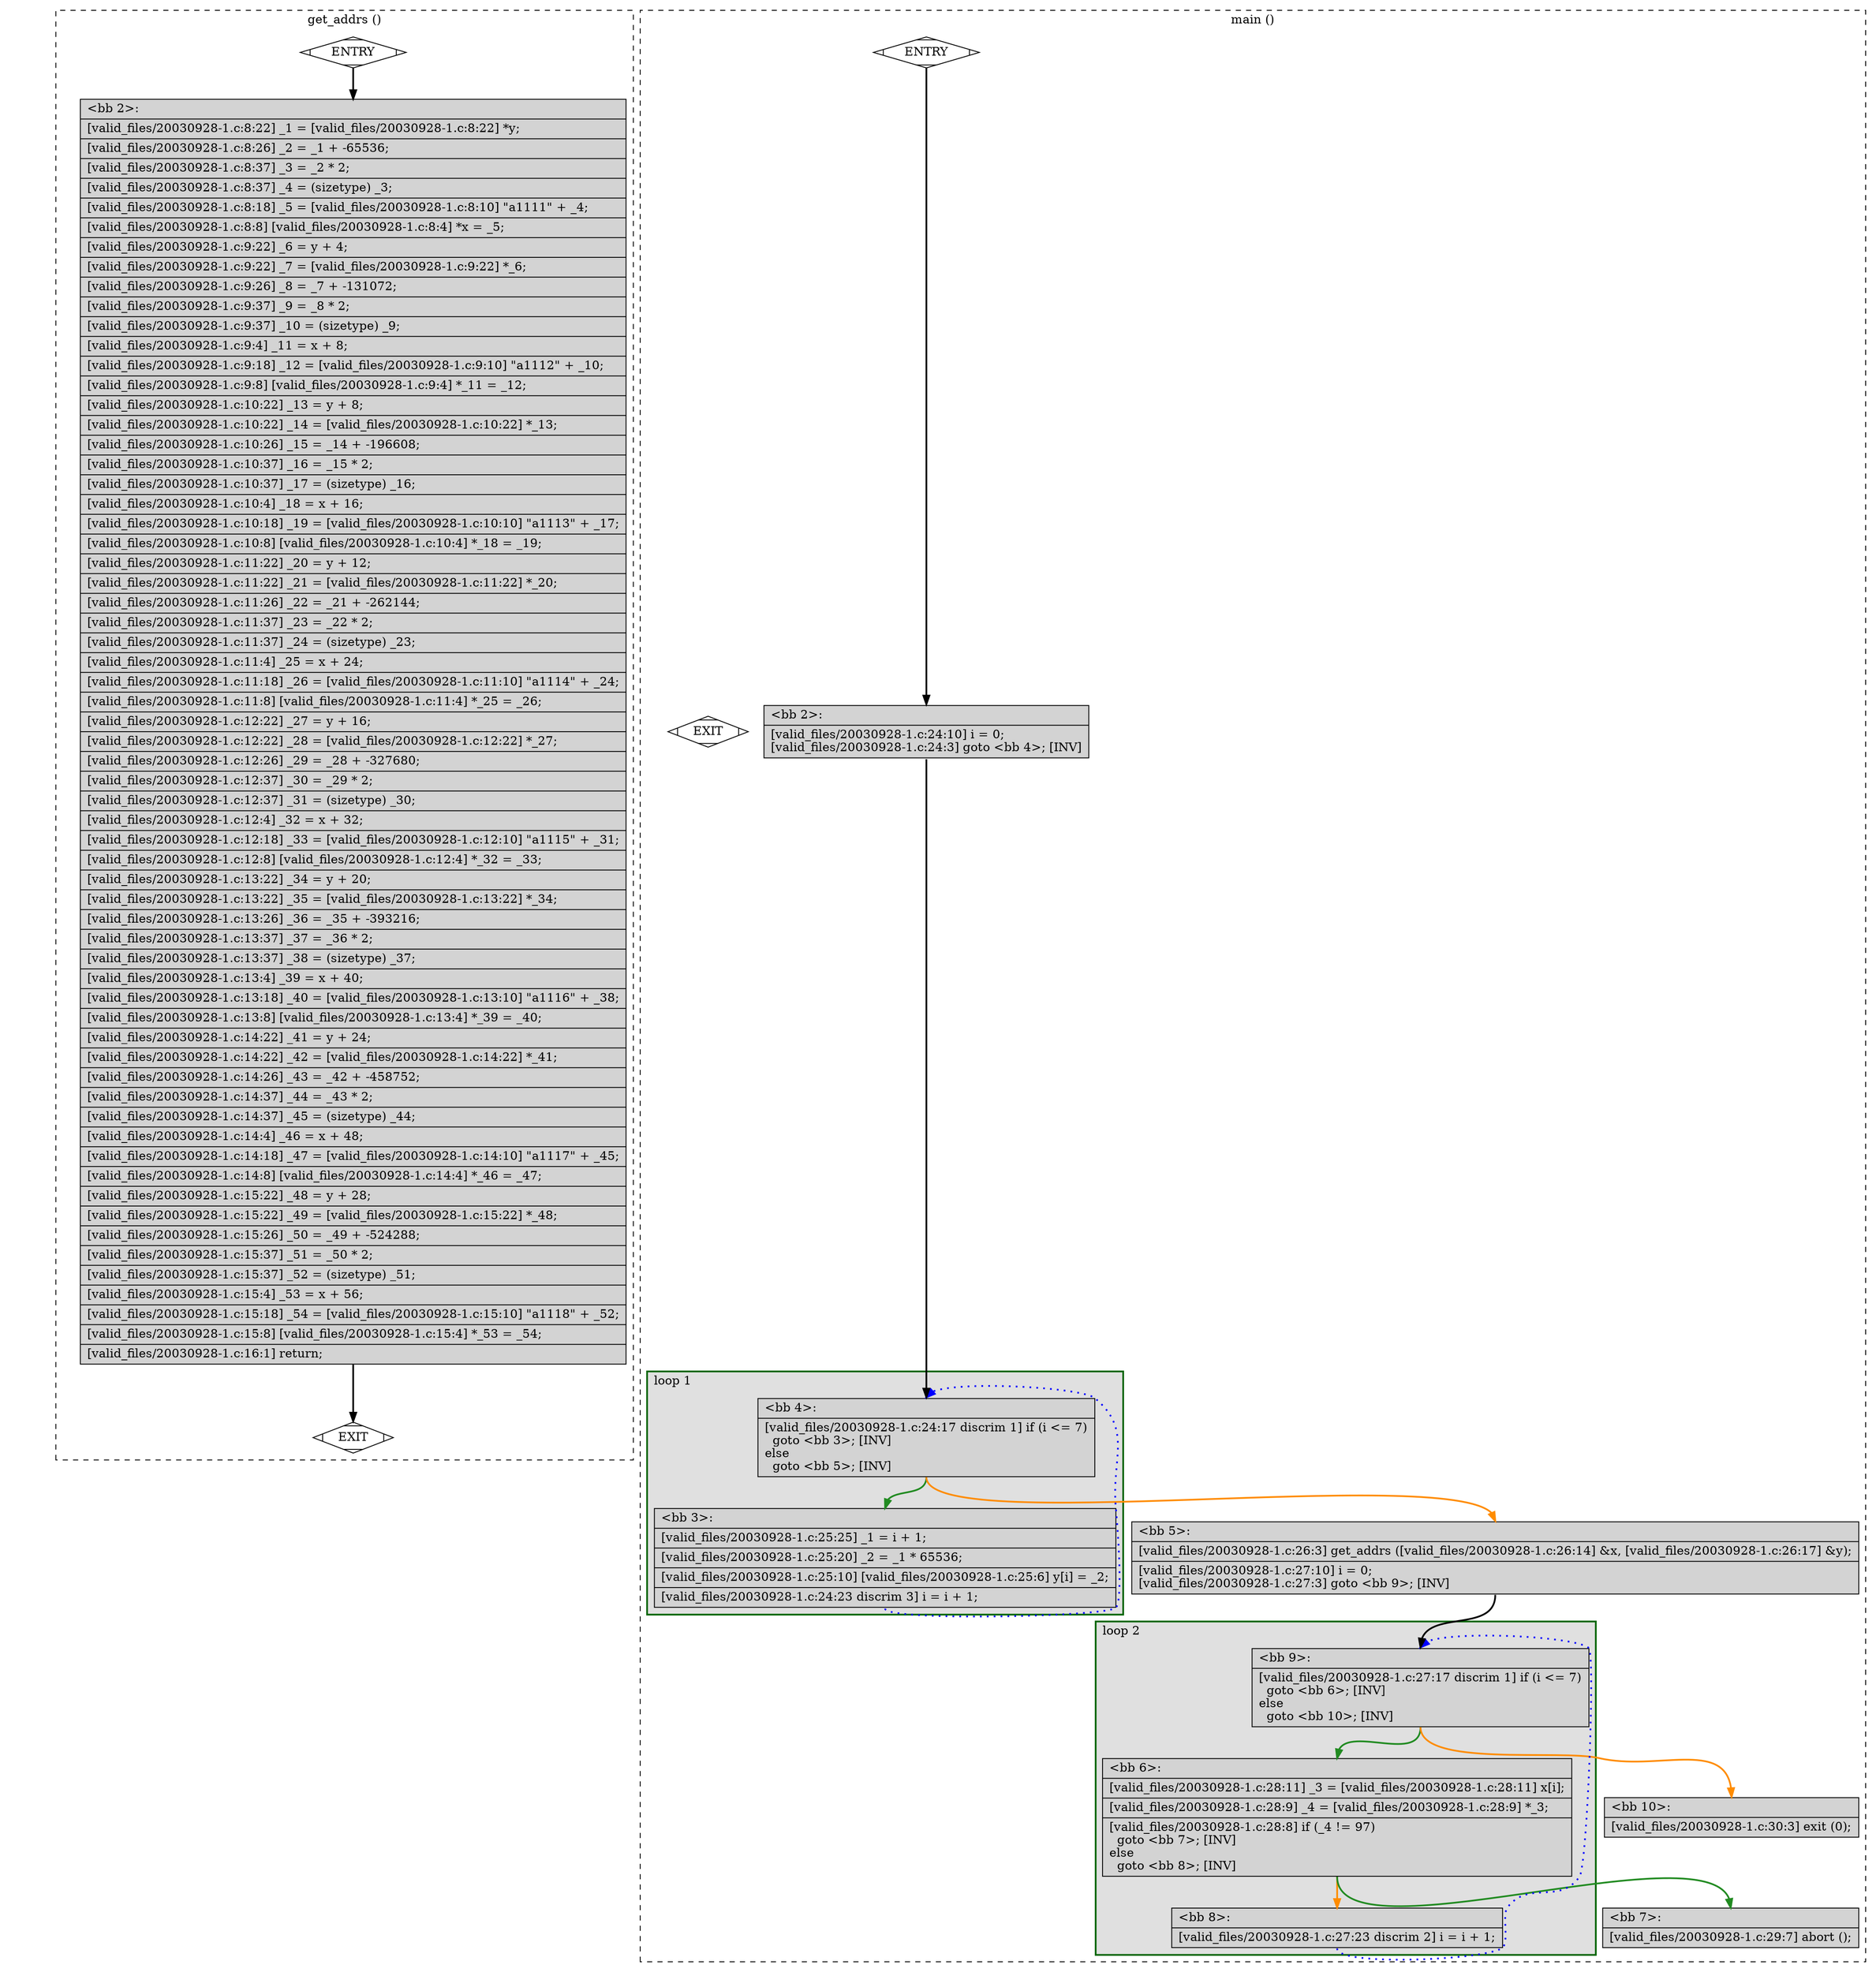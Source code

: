 digraph "a-20030928-1.c.015t.cfg" {
overlap=false;
subgraph "cluster_get_addrs" {
	style="dashed";
	color="black";
	label="get_addrs ()";
	fn_0_basic_block_0 [shape=Mdiamond,style=filled,fillcolor=white,label="ENTRY"];

	fn_0_basic_block_1 [shape=Mdiamond,style=filled,fillcolor=white,label="EXIT"];

	fn_0_basic_block_2 [shape=record,style=filled,fillcolor=lightgrey,label="{\<bb\ 2\>:\l\
|[valid_files/20030928-1.c:8:22]\ _1\ =\ [valid_files/20030928-1.c:8:22]\ *y;\l\
|[valid_files/20030928-1.c:8:26]\ _2\ =\ _1\ +\ -65536;\l\
|[valid_files/20030928-1.c:8:37]\ _3\ =\ _2\ *\ 2;\l\
|[valid_files/20030928-1.c:8:37]\ _4\ =\ (sizetype)\ _3;\l\
|[valid_files/20030928-1.c:8:18]\ _5\ =\ [valid_files/20030928-1.c:8:10]\ \"a1111\"\ +\ _4;\l\
|[valid_files/20030928-1.c:8:8]\ [valid_files/20030928-1.c:8:4]\ *x\ =\ _5;\l\
|[valid_files/20030928-1.c:9:22]\ _6\ =\ y\ +\ 4;\l\
|[valid_files/20030928-1.c:9:22]\ _7\ =\ [valid_files/20030928-1.c:9:22]\ *_6;\l\
|[valid_files/20030928-1.c:9:26]\ _8\ =\ _7\ +\ -131072;\l\
|[valid_files/20030928-1.c:9:37]\ _9\ =\ _8\ *\ 2;\l\
|[valid_files/20030928-1.c:9:37]\ _10\ =\ (sizetype)\ _9;\l\
|[valid_files/20030928-1.c:9:4]\ _11\ =\ x\ +\ 8;\l\
|[valid_files/20030928-1.c:9:18]\ _12\ =\ [valid_files/20030928-1.c:9:10]\ \"a1112\"\ +\ _10;\l\
|[valid_files/20030928-1.c:9:8]\ [valid_files/20030928-1.c:9:4]\ *_11\ =\ _12;\l\
|[valid_files/20030928-1.c:10:22]\ _13\ =\ y\ +\ 8;\l\
|[valid_files/20030928-1.c:10:22]\ _14\ =\ [valid_files/20030928-1.c:10:22]\ *_13;\l\
|[valid_files/20030928-1.c:10:26]\ _15\ =\ _14\ +\ -196608;\l\
|[valid_files/20030928-1.c:10:37]\ _16\ =\ _15\ *\ 2;\l\
|[valid_files/20030928-1.c:10:37]\ _17\ =\ (sizetype)\ _16;\l\
|[valid_files/20030928-1.c:10:4]\ _18\ =\ x\ +\ 16;\l\
|[valid_files/20030928-1.c:10:18]\ _19\ =\ [valid_files/20030928-1.c:10:10]\ \"a1113\"\ +\ _17;\l\
|[valid_files/20030928-1.c:10:8]\ [valid_files/20030928-1.c:10:4]\ *_18\ =\ _19;\l\
|[valid_files/20030928-1.c:11:22]\ _20\ =\ y\ +\ 12;\l\
|[valid_files/20030928-1.c:11:22]\ _21\ =\ [valid_files/20030928-1.c:11:22]\ *_20;\l\
|[valid_files/20030928-1.c:11:26]\ _22\ =\ _21\ +\ -262144;\l\
|[valid_files/20030928-1.c:11:37]\ _23\ =\ _22\ *\ 2;\l\
|[valid_files/20030928-1.c:11:37]\ _24\ =\ (sizetype)\ _23;\l\
|[valid_files/20030928-1.c:11:4]\ _25\ =\ x\ +\ 24;\l\
|[valid_files/20030928-1.c:11:18]\ _26\ =\ [valid_files/20030928-1.c:11:10]\ \"a1114\"\ +\ _24;\l\
|[valid_files/20030928-1.c:11:8]\ [valid_files/20030928-1.c:11:4]\ *_25\ =\ _26;\l\
|[valid_files/20030928-1.c:12:22]\ _27\ =\ y\ +\ 16;\l\
|[valid_files/20030928-1.c:12:22]\ _28\ =\ [valid_files/20030928-1.c:12:22]\ *_27;\l\
|[valid_files/20030928-1.c:12:26]\ _29\ =\ _28\ +\ -327680;\l\
|[valid_files/20030928-1.c:12:37]\ _30\ =\ _29\ *\ 2;\l\
|[valid_files/20030928-1.c:12:37]\ _31\ =\ (sizetype)\ _30;\l\
|[valid_files/20030928-1.c:12:4]\ _32\ =\ x\ +\ 32;\l\
|[valid_files/20030928-1.c:12:18]\ _33\ =\ [valid_files/20030928-1.c:12:10]\ \"a1115\"\ +\ _31;\l\
|[valid_files/20030928-1.c:12:8]\ [valid_files/20030928-1.c:12:4]\ *_32\ =\ _33;\l\
|[valid_files/20030928-1.c:13:22]\ _34\ =\ y\ +\ 20;\l\
|[valid_files/20030928-1.c:13:22]\ _35\ =\ [valid_files/20030928-1.c:13:22]\ *_34;\l\
|[valid_files/20030928-1.c:13:26]\ _36\ =\ _35\ +\ -393216;\l\
|[valid_files/20030928-1.c:13:37]\ _37\ =\ _36\ *\ 2;\l\
|[valid_files/20030928-1.c:13:37]\ _38\ =\ (sizetype)\ _37;\l\
|[valid_files/20030928-1.c:13:4]\ _39\ =\ x\ +\ 40;\l\
|[valid_files/20030928-1.c:13:18]\ _40\ =\ [valid_files/20030928-1.c:13:10]\ \"a1116\"\ +\ _38;\l\
|[valid_files/20030928-1.c:13:8]\ [valid_files/20030928-1.c:13:4]\ *_39\ =\ _40;\l\
|[valid_files/20030928-1.c:14:22]\ _41\ =\ y\ +\ 24;\l\
|[valid_files/20030928-1.c:14:22]\ _42\ =\ [valid_files/20030928-1.c:14:22]\ *_41;\l\
|[valid_files/20030928-1.c:14:26]\ _43\ =\ _42\ +\ -458752;\l\
|[valid_files/20030928-1.c:14:37]\ _44\ =\ _43\ *\ 2;\l\
|[valid_files/20030928-1.c:14:37]\ _45\ =\ (sizetype)\ _44;\l\
|[valid_files/20030928-1.c:14:4]\ _46\ =\ x\ +\ 48;\l\
|[valid_files/20030928-1.c:14:18]\ _47\ =\ [valid_files/20030928-1.c:14:10]\ \"a1117\"\ +\ _45;\l\
|[valid_files/20030928-1.c:14:8]\ [valid_files/20030928-1.c:14:4]\ *_46\ =\ _47;\l\
|[valid_files/20030928-1.c:15:22]\ _48\ =\ y\ +\ 28;\l\
|[valid_files/20030928-1.c:15:22]\ _49\ =\ [valid_files/20030928-1.c:15:22]\ *_48;\l\
|[valid_files/20030928-1.c:15:26]\ _50\ =\ _49\ +\ -524288;\l\
|[valid_files/20030928-1.c:15:37]\ _51\ =\ _50\ *\ 2;\l\
|[valid_files/20030928-1.c:15:37]\ _52\ =\ (sizetype)\ _51;\l\
|[valid_files/20030928-1.c:15:4]\ _53\ =\ x\ +\ 56;\l\
|[valid_files/20030928-1.c:15:18]\ _54\ =\ [valid_files/20030928-1.c:15:10]\ \"a1118\"\ +\ _52;\l\
|[valid_files/20030928-1.c:15:8]\ [valid_files/20030928-1.c:15:4]\ *_53\ =\ _54;\l\
|[valid_files/20030928-1.c:16:1]\ return;\l\
}"];

	fn_0_basic_block_0:s -> fn_0_basic_block_2:n [style="solid,bold",color=black,weight=100,constraint=true];
	fn_0_basic_block_2:s -> fn_0_basic_block_1:n [style="solid,bold",color=black,weight=10,constraint=true];
	fn_0_basic_block_0:s -> fn_0_basic_block_1:n [style="invis",constraint=true];
}
subgraph "cluster_main" {
	style="dashed";
	color="black";
	label="main ()";
	subgraph cluster_1_2 {
	style="filled";
	color="darkgreen";
	fillcolor="grey88";
	label="loop 2";
	labeljust=l;
	penwidth=2;
	fn_1_basic_block_9 [shape=record,style=filled,fillcolor=lightgrey,label="{\<bb\ 9\>:\l\
|[valid_files/20030928-1.c:27:17\ discrim\ 1]\ if\ (i\ \<=\ 7)\l\
\ \ goto\ \<bb\ 6\>;\ [INV]\l\
else\l\
\ \ goto\ \<bb\ 10\>;\ [INV]\l\
}"];

	fn_1_basic_block_6 [shape=record,style=filled,fillcolor=lightgrey,label="{\<bb\ 6\>:\l\
|[valid_files/20030928-1.c:28:11]\ _3\ =\ [valid_files/20030928-1.c:28:11]\ x[i];\l\
|[valid_files/20030928-1.c:28:9]\ _4\ =\ [valid_files/20030928-1.c:28:9]\ *_3;\l\
|[valid_files/20030928-1.c:28:8]\ if\ (_4\ !=\ 97)\l\
\ \ goto\ \<bb\ 7\>;\ [INV]\l\
else\l\
\ \ goto\ \<bb\ 8\>;\ [INV]\l\
}"];

	fn_1_basic_block_8 [shape=record,style=filled,fillcolor=lightgrey,label="{\<bb\ 8\>:\l\
|[valid_files/20030928-1.c:27:23\ discrim\ 2]\ i\ =\ i\ +\ 1;\l\
}"];

	}
	subgraph cluster_1_1 {
	style="filled";
	color="darkgreen";
	fillcolor="grey88";
	label="loop 1";
	labeljust=l;
	penwidth=2;
	fn_1_basic_block_4 [shape=record,style=filled,fillcolor=lightgrey,label="{\<bb\ 4\>:\l\
|[valid_files/20030928-1.c:24:17\ discrim\ 1]\ if\ (i\ \<=\ 7)\l\
\ \ goto\ \<bb\ 3\>;\ [INV]\l\
else\l\
\ \ goto\ \<bb\ 5\>;\ [INV]\l\
}"];

	fn_1_basic_block_3 [shape=record,style=filled,fillcolor=lightgrey,label="{\<bb\ 3\>:\l\
|[valid_files/20030928-1.c:25:25]\ _1\ =\ i\ +\ 1;\l\
|[valid_files/20030928-1.c:25:20]\ _2\ =\ _1\ *\ 65536;\l\
|[valid_files/20030928-1.c:25:10]\ [valid_files/20030928-1.c:25:6]\ y[i]\ =\ _2;\l\
|[valid_files/20030928-1.c:24:23\ discrim\ 3]\ i\ =\ i\ +\ 1;\l\
}"];

	}
	fn_1_basic_block_0 [shape=Mdiamond,style=filled,fillcolor=white,label="ENTRY"];

	fn_1_basic_block_1 [shape=Mdiamond,style=filled,fillcolor=white,label="EXIT"];

	fn_1_basic_block_2 [shape=record,style=filled,fillcolor=lightgrey,label="{\<bb\ 2\>:\l\
|[valid_files/20030928-1.c:24:10]\ i\ =\ 0;\l\
[valid_files/20030928-1.c:24:3]\ goto\ \<bb\ 4\>;\ [INV]\l\
}"];

	fn_1_basic_block_5 [shape=record,style=filled,fillcolor=lightgrey,label="{\<bb\ 5\>:\l\
|[valid_files/20030928-1.c:26:3]\ get_addrs\ ([valid_files/20030928-1.c:26:14]\ &x,\ [valid_files/20030928-1.c:26:17]\ &y);\l\
|[valid_files/20030928-1.c:27:10]\ i\ =\ 0;\l\
[valid_files/20030928-1.c:27:3]\ goto\ \<bb\ 9\>;\ [INV]\l\
}"];

	fn_1_basic_block_7 [shape=record,style=filled,fillcolor=lightgrey,label="{\<bb\ 7\>:\l\
|[valid_files/20030928-1.c:29:7]\ abort\ ();\l\
}"];

	fn_1_basic_block_10 [shape=record,style=filled,fillcolor=lightgrey,label="{\<bb\ 10\>:\l\
|[valid_files/20030928-1.c:30:3]\ exit\ (0);\l\
}"];

	fn_1_basic_block_0:s -> fn_1_basic_block_2:n [style="solid,bold",color=black,weight=100,constraint=true];
	fn_1_basic_block_2:s -> fn_1_basic_block_4:n [style="solid,bold",color=black,weight=100,constraint=true];
	fn_1_basic_block_3:s -> fn_1_basic_block_4:n [style="dotted,bold",color=blue,weight=10,constraint=false];
	fn_1_basic_block_4:s -> fn_1_basic_block_3:n [style="solid,bold",color=forestgreen,weight=10,constraint=true];
	fn_1_basic_block_4:s -> fn_1_basic_block_5:n [style="solid,bold",color=darkorange,weight=10,constraint=true];
	fn_1_basic_block_5:s -> fn_1_basic_block_9:n [style="solid,bold",color=black,weight=100,constraint=true];
	fn_1_basic_block_6:s -> fn_1_basic_block_7:n [style="solid,bold",color=forestgreen,weight=10,constraint=true];
	fn_1_basic_block_6:s -> fn_1_basic_block_8:n [style="solid,bold",color=darkorange,weight=10,constraint=true];
	fn_1_basic_block_8:s -> fn_1_basic_block_9:n [style="dotted,bold",color=blue,weight=10,constraint=false];
	fn_1_basic_block_9:s -> fn_1_basic_block_6:n [style="solid,bold",color=forestgreen,weight=10,constraint=true];
	fn_1_basic_block_9:s -> fn_1_basic_block_10:n [style="solid,bold",color=darkorange,weight=10,constraint=true];
	fn_1_basic_block_0:s -> fn_1_basic_block_1:n [style="invis",constraint=true];
}
}
